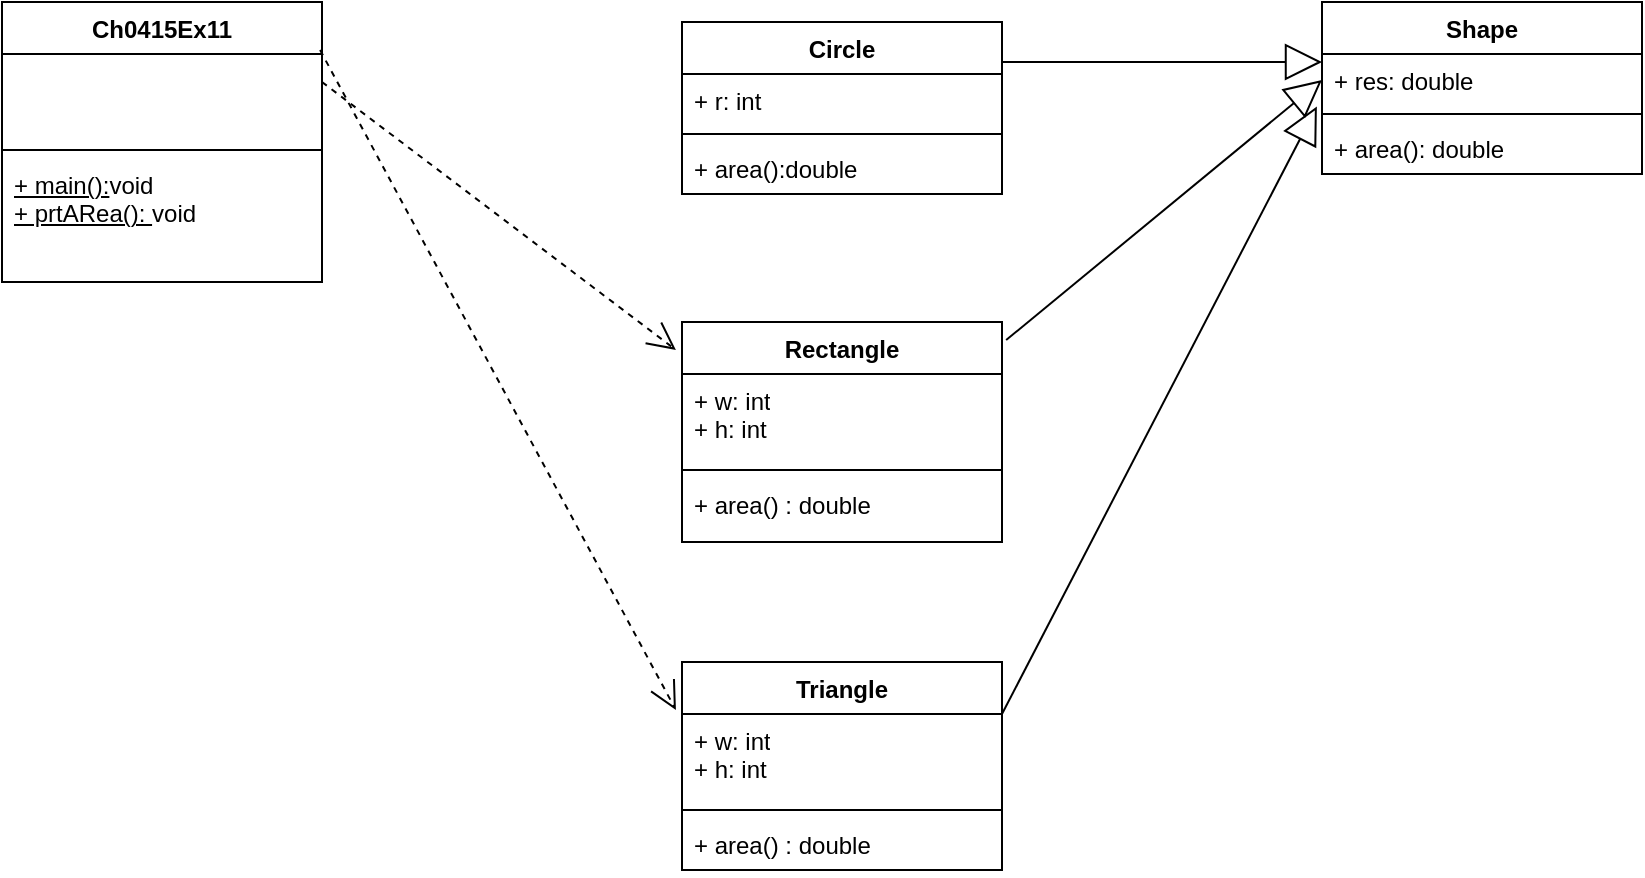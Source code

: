 <mxfile version="24.7.8">
  <diagram id="C5RBs43oDa-KdzZeNtuy" name="Page-1">
    <mxGraphModel dx="712" dy="828" grid="1" gridSize="10" guides="1" tooltips="1" connect="1" arrows="1" fold="1" page="1" pageScale="1" pageWidth="827" pageHeight="1169" math="0" shadow="0">
      <root>
        <mxCell id="WIyWlLk6GJQsqaUBKTNV-0" />
        <mxCell id="WIyWlLk6GJQsqaUBKTNV-1" parent="WIyWlLk6GJQsqaUBKTNV-0" />
        <mxCell id="gsCkisf12Tj-iJhVvP90-73" value="Rectangle" style="swimlane;fontStyle=1;align=center;verticalAlign=top;childLayout=stackLayout;horizontal=1;startSize=26;horizontalStack=0;resizeParent=1;resizeParentMax=0;resizeLast=0;collapsible=1;marginBottom=0;whiteSpace=wrap;html=1;" parent="WIyWlLk6GJQsqaUBKTNV-1" vertex="1">
          <mxGeometry x="360" y="280" width="160" height="110" as="geometry" />
        </mxCell>
        <mxCell id="gsCkisf12Tj-iJhVvP90-74" value="+ w: int&lt;div&gt;+ h: int&lt;/div&gt;&lt;div&gt;&lt;br&gt;&lt;/div&gt;" style="text;strokeColor=none;fillColor=none;align=left;verticalAlign=top;spacingLeft=4;spacingRight=4;overflow=hidden;rotatable=0;points=[[0,0.5],[1,0.5]];portConstraint=eastwest;whiteSpace=wrap;html=1;" parent="gsCkisf12Tj-iJhVvP90-73" vertex="1">
          <mxGeometry y="26" width="160" height="44" as="geometry" />
        </mxCell>
        <mxCell id="gsCkisf12Tj-iJhVvP90-75" value="" style="line;strokeWidth=1;fillColor=none;align=left;verticalAlign=middle;spacingTop=-1;spacingLeft=3;spacingRight=3;rotatable=0;labelPosition=right;points=[];portConstraint=eastwest;strokeColor=inherit;" parent="gsCkisf12Tj-iJhVvP90-73" vertex="1">
          <mxGeometry y="70" width="160" height="8" as="geometry" />
        </mxCell>
        <mxCell id="gsCkisf12Tj-iJhVvP90-76" value="+ area() : double" style="text;strokeColor=none;fillColor=none;align=left;verticalAlign=top;spacingLeft=4;spacingRight=4;overflow=hidden;rotatable=0;points=[[0,0.5],[1,0.5]];portConstraint=eastwest;whiteSpace=wrap;html=1;" parent="gsCkisf12Tj-iJhVvP90-73" vertex="1">
          <mxGeometry y="78" width="160" height="32" as="geometry" />
        </mxCell>
        <mxCell id="gsCkisf12Tj-iJhVvP90-77" value="Shape" style="swimlane;fontStyle=1;align=center;verticalAlign=top;childLayout=stackLayout;horizontal=1;startSize=26;horizontalStack=0;resizeParent=1;resizeParentMax=0;resizeLast=0;collapsible=1;marginBottom=0;whiteSpace=wrap;html=1;" parent="WIyWlLk6GJQsqaUBKTNV-1" vertex="1">
          <mxGeometry x="680" y="120" width="160" height="86" as="geometry" />
        </mxCell>
        <mxCell id="gsCkisf12Tj-iJhVvP90-78" value="+ res: double" style="text;strokeColor=none;fillColor=none;align=left;verticalAlign=top;spacingLeft=4;spacingRight=4;overflow=hidden;rotatable=0;points=[[0,0.5],[1,0.5]];portConstraint=eastwest;whiteSpace=wrap;html=1;" parent="gsCkisf12Tj-iJhVvP90-77" vertex="1">
          <mxGeometry y="26" width="160" height="26" as="geometry" />
        </mxCell>
        <mxCell id="gsCkisf12Tj-iJhVvP90-79" value="" style="line;strokeWidth=1;fillColor=none;align=left;verticalAlign=middle;spacingTop=-1;spacingLeft=3;spacingRight=3;rotatable=0;labelPosition=right;points=[];portConstraint=eastwest;strokeColor=inherit;" parent="gsCkisf12Tj-iJhVvP90-77" vertex="1">
          <mxGeometry y="52" width="160" height="8" as="geometry" />
        </mxCell>
        <mxCell id="gsCkisf12Tj-iJhVvP90-80" value="+ area(): double" style="text;strokeColor=none;fillColor=none;align=left;verticalAlign=top;spacingLeft=4;spacingRight=4;overflow=hidden;rotatable=0;points=[[0,0.5],[1,0.5]];portConstraint=eastwest;whiteSpace=wrap;html=1;" parent="gsCkisf12Tj-iJhVvP90-77" vertex="1">
          <mxGeometry y="60" width="160" height="26" as="geometry" />
        </mxCell>
        <mxCell id="gsCkisf12Tj-iJhVvP90-81" value="Circle" style="swimlane;fontStyle=1;align=center;verticalAlign=top;childLayout=stackLayout;horizontal=1;startSize=26;horizontalStack=0;resizeParent=1;resizeParentMax=0;resizeLast=0;collapsible=1;marginBottom=0;whiteSpace=wrap;html=1;" parent="WIyWlLk6GJQsqaUBKTNV-1" vertex="1">
          <mxGeometry x="360" y="130" width="160" height="86" as="geometry" />
        </mxCell>
        <mxCell id="gsCkisf12Tj-iJhVvP90-82" value="+ r: int" style="text;strokeColor=none;fillColor=none;align=left;verticalAlign=top;spacingLeft=4;spacingRight=4;overflow=hidden;rotatable=0;points=[[0,0.5],[1,0.5]];portConstraint=eastwest;whiteSpace=wrap;html=1;" parent="gsCkisf12Tj-iJhVvP90-81" vertex="1">
          <mxGeometry y="26" width="160" height="26" as="geometry" />
        </mxCell>
        <mxCell id="gsCkisf12Tj-iJhVvP90-83" value="" style="line;strokeWidth=1;fillColor=none;align=left;verticalAlign=middle;spacingTop=-1;spacingLeft=3;spacingRight=3;rotatable=0;labelPosition=right;points=[];portConstraint=eastwest;strokeColor=inherit;" parent="gsCkisf12Tj-iJhVvP90-81" vertex="1">
          <mxGeometry y="52" width="160" height="8" as="geometry" />
        </mxCell>
        <mxCell id="gsCkisf12Tj-iJhVvP90-84" value="+ area():double" style="text;strokeColor=none;fillColor=none;align=left;verticalAlign=top;spacingLeft=4;spacingRight=4;overflow=hidden;rotatable=0;points=[[0,0.5],[1,0.5]];portConstraint=eastwest;whiteSpace=wrap;html=1;" parent="gsCkisf12Tj-iJhVvP90-81" vertex="1">
          <mxGeometry y="60" width="160" height="26" as="geometry" />
        </mxCell>
        <mxCell id="gsCkisf12Tj-iJhVvP90-85" value="Triangle" style="swimlane;fontStyle=1;align=center;verticalAlign=top;childLayout=stackLayout;horizontal=1;startSize=26;horizontalStack=0;resizeParent=1;resizeParentMax=0;resizeLast=0;collapsible=1;marginBottom=0;whiteSpace=wrap;html=1;" parent="WIyWlLk6GJQsqaUBKTNV-1" vertex="1">
          <mxGeometry x="360" y="450" width="160" height="104" as="geometry" />
        </mxCell>
        <mxCell id="gsCkisf12Tj-iJhVvP90-86" value="+ w: int&lt;div&gt;+ h: int&lt;/div&gt;&lt;div&gt;&lt;br&gt;&lt;/div&gt;" style="text;strokeColor=none;fillColor=none;align=left;verticalAlign=top;spacingLeft=4;spacingRight=4;overflow=hidden;rotatable=0;points=[[0,0.5],[1,0.5]];portConstraint=eastwest;whiteSpace=wrap;html=1;" parent="gsCkisf12Tj-iJhVvP90-85" vertex="1">
          <mxGeometry y="26" width="160" height="44" as="geometry" />
        </mxCell>
        <mxCell id="gsCkisf12Tj-iJhVvP90-87" value="" style="line;strokeWidth=1;fillColor=none;align=left;verticalAlign=middle;spacingTop=-1;spacingLeft=3;spacingRight=3;rotatable=0;labelPosition=right;points=[];portConstraint=eastwest;strokeColor=inherit;" parent="gsCkisf12Tj-iJhVvP90-85" vertex="1">
          <mxGeometry y="70" width="160" height="8" as="geometry" />
        </mxCell>
        <mxCell id="gsCkisf12Tj-iJhVvP90-88" value="+ area() : double" style="text;strokeColor=none;fillColor=none;align=left;verticalAlign=top;spacingLeft=4;spacingRight=4;overflow=hidden;rotatable=0;points=[[0,0.5],[1,0.5]];portConstraint=eastwest;whiteSpace=wrap;html=1;" parent="gsCkisf12Tj-iJhVvP90-85" vertex="1">
          <mxGeometry y="78" width="160" height="26" as="geometry" />
        </mxCell>
        <mxCell id="gsCkisf12Tj-iJhVvP90-96" value="" style="endArrow=block;endSize=16;endFill=0;html=1;rounded=0;" parent="WIyWlLk6GJQsqaUBKTNV-1" edge="1">
          <mxGeometry x="1" y="78" width="160" relative="1" as="geometry">
            <mxPoint x="520" y="150" as="sourcePoint" />
            <mxPoint x="680" y="150" as="targetPoint" />
            <mxPoint x="60" y="28" as="offset" />
          </mxGeometry>
        </mxCell>
        <mxCell id="gsCkisf12Tj-iJhVvP90-97" value="" style="endArrow=block;endSize=16;endFill=0;html=1;rounded=0;exitX=1.013;exitY=0.082;exitDx=0;exitDy=0;exitPerimeter=0;entryX=0;entryY=0.5;entryDx=0;entryDy=0;" parent="WIyWlLk6GJQsqaUBKTNV-1" source="gsCkisf12Tj-iJhVvP90-73" target="gsCkisf12Tj-iJhVvP90-78" edge="1">
          <mxGeometry x="1" y="78" width="160" relative="1" as="geometry">
            <mxPoint x="530" y="160" as="sourcePoint" />
            <mxPoint x="690" y="160" as="targetPoint" />
            <mxPoint x="60" y="28" as="offset" />
          </mxGeometry>
        </mxCell>
        <mxCell id="gsCkisf12Tj-iJhVvP90-98" value="" style="endArrow=block;endSize=16;endFill=0;html=1;rounded=0;entryX=-0.016;entryY=1.01;entryDx=0;entryDy=0;entryPerimeter=0;exitX=1;exitY=0.25;exitDx=0;exitDy=0;" parent="WIyWlLk6GJQsqaUBKTNV-1" source="gsCkisf12Tj-iJhVvP90-85" target="gsCkisf12Tj-iJhVvP90-78" edge="1">
          <mxGeometry x="1" y="78" width="160" relative="1" as="geometry">
            <mxPoint x="530" y="460" as="sourcePoint" />
            <mxPoint x="670" y="180" as="targetPoint" />
            <mxPoint x="60" y="28" as="offset" />
          </mxGeometry>
        </mxCell>
        <mxCell id="gsCkisf12Tj-iJhVvP90-99" value="Ch0415Ex11" style="swimlane;fontStyle=1;align=center;verticalAlign=top;childLayout=stackLayout;horizontal=1;startSize=26;horizontalStack=0;resizeParent=1;resizeParentMax=0;resizeLast=0;collapsible=1;marginBottom=0;whiteSpace=wrap;html=1;" parent="WIyWlLk6GJQsqaUBKTNV-1" vertex="1">
          <mxGeometry x="20" y="120" width="160" height="140" as="geometry" />
        </mxCell>
        <mxCell id="gsCkisf12Tj-iJhVvP90-100" value="&lt;div&gt;&amp;nbsp;&amp;nbsp;&lt;/div&gt;" style="text;strokeColor=none;fillColor=none;align=left;verticalAlign=top;spacingLeft=4;spacingRight=4;overflow=hidden;rotatable=0;points=[[0,0.5],[1,0.5]];portConstraint=eastwest;whiteSpace=wrap;html=1;" parent="gsCkisf12Tj-iJhVvP90-99" vertex="1">
          <mxGeometry y="26" width="160" height="44" as="geometry" />
        </mxCell>
        <mxCell id="gsCkisf12Tj-iJhVvP90-101" value="" style="line;strokeWidth=1;fillColor=none;align=left;verticalAlign=middle;spacingTop=-1;spacingLeft=3;spacingRight=3;rotatable=0;labelPosition=right;points=[];portConstraint=eastwest;strokeColor=inherit;" parent="gsCkisf12Tj-iJhVvP90-99" vertex="1">
          <mxGeometry y="70" width="160" height="8" as="geometry" />
        </mxCell>
        <mxCell id="gsCkisf12Tj-iJhVvP90-102" value="&lt;u&gt;+ main():&lt;/u&gt;void&lt;div&gt;&lt;u&gt;+ prtARea(): &lt;/u&gt;void&lt;/div&gt;" style="text;strokeColor=none;fillColor=none;align=left;verticalAlign=top;spacingLeft=4;spacingRight=4;overflow=hidden;rotatable=0;points=[[0,0.5],[1,0.5]];portConstraint=eastwest;whiteSpace=wrap;html=1;" parent="gsCkisf12Tj-iJhVvP90-99" vertex="1">
          <mxGeometry y="78" width="160" height="62" as="geometry" />
        </mxCell>
        <mxCell id="gsCkisf12Tj-iJhVvP90-107" value="" style="edgeStyle=none;html=1;endArrow=open;endSize=12;dashed=1;verticalAlign=bottom;rounded=0;entryX=-0.019;entryY=0.127;entryDx=0;entryDy=0;entryPerimeter=0;" parent="WIyWlLk6GJQsqaUBKTNV-1" target="gsCkisf12Tj-iJhVvP90-73" edge="1">
          <mxGeometry width="160" relative="1" as="geometry">
            <mxPoint x="180" y="160" as="sourcePoint" />
            <mxPoint x="360" y="150" as="targetPoint" />
          </mxGeometry>
        </mxCell>
        <mxCell id="gsCkisf12Tj-iJhVvP90-108" value="" style="edgeStyle=none;html=1;endArrow=open;endSize=12;dashed=1;verticalAlign=bottom;rounded=0;entryX=-0.019;entryY=-0.045;entryDx=0;entryDy=0;entryPerimeter=0;exitX=0.994;exitY=-0.045;exitDx=0;exitDy=0;exitPerimeter=0;" parent="WIyWlLk6GJQsqaUBKTNV-1" source="gsCkisf12Tj-iJhVvP90-100" target="gsCkisf12Tj-iJhVvP90-86" edge="1">
          <mxGeometry width="160" relative="1" as="geometry">
            <mxPoint x="210" y="160" as="sourcePoint" />
            <mxPoint x="370" y="160" as="targetPoint" />
          </mxGeometry>
        </mxCell>
      </root>
    </mxGraphModel>
  </diagram>
</mxfile>
